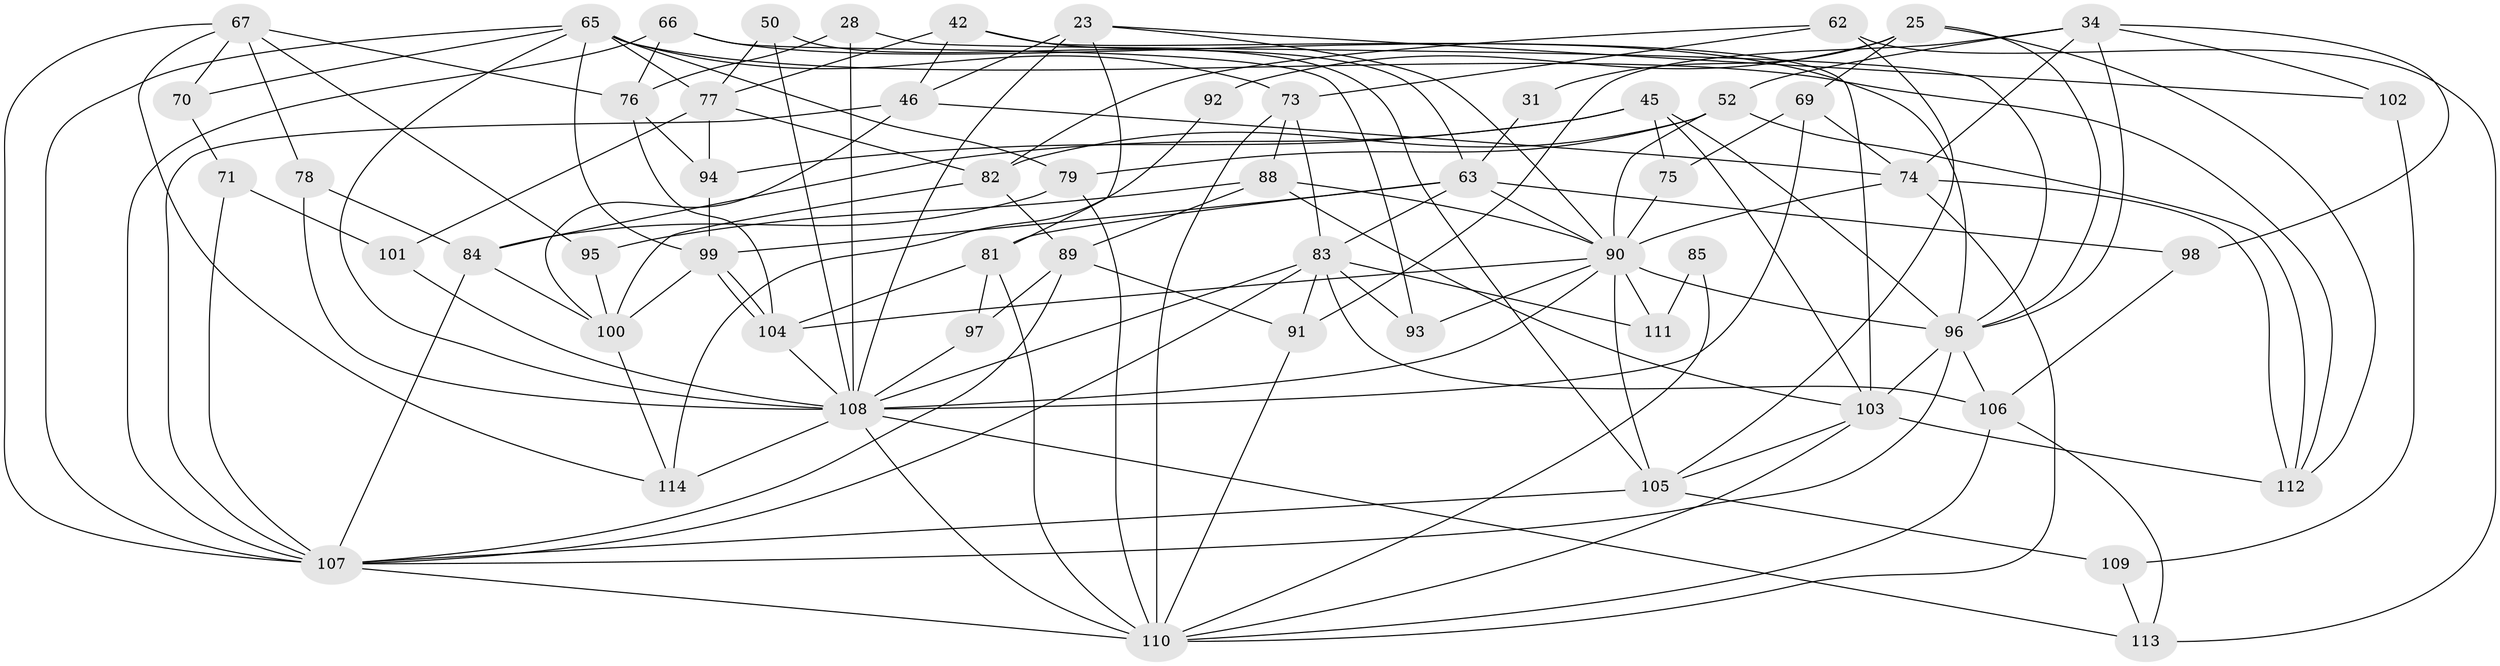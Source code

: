 // original degree distribution, {6: 0.10526315789473684, 5: 0.21929824561403508, 4: 0.21929824561403508, 2: 0.08771929824561403, 3: 0.34210526315789475, 7: 0.017543859649122806, 8: 0.008771929824561403}
// Generated by graph-tools (version 1.1) at 2025/49/03/09/25 04:49:15]
// undirected, 57 vertices, 144 edges
graph export_dot {
graph [start="1"]
  node [color=gray90,style=filled];
  23 [super="+22"];
  25 [super="+1"];
  28;
  31;
  34;
  42 [super="+40"];
  45 [super="+12"];
  46;
  50;
  52 [super="+48"];
  62;
  63;
  65 [super="+4+33"];
  66;
  67 [super="+14"];
  69;
  70;
  71;
  73 [super="+18+44+60"];
  74 [super="+55"];
  75;
  76 [super="+39+64"];
  77 [super="+53+49"];
  78;
  79;
  81;
  82 [super="+61"];
  83 [super="+35"];
  84 [super="+11"];
  85;
  88;
  89 [super="+26+59"];
  90 [super="+9+20+37"];
  91;
  92;
  93;
  94 [super="+10"];
  95;
  96 [super="+43+56+72"];
  97 [super="+6"];
  98;
  99 [super="+38"];
  100 [super="+29"];
  101 [super="+19"];
  102;
  103 [super="+3"];
  104 [super="+87+86"];
  105 [super="+57+80"];
  106;
  107 [super="+68+21+27+51"];
  108 [super="+30+17+36"];
  109;
  110 [super="+2+13+47"];
  111;
  112 [super="+58"];
  113;
  114;
  23 -- 81;
  23 -- 102;
  23 -- 108 [weight=2];
  23 -- 46;
  23 -- 90;
  25 -- 92 [weight=2];
  25 -- 96 [weight=2];
  25 -- 69;
  25 -- 31;
  25 -- 112;
  28 -- 76;
  28 -- 108;
  28 -- 96;
  31 -- 63;
  34 -- 102;
  34 -- 98;
  34 -- 52;
  34 -- 91;
  34 -- 74 [weight=2];
  34 -- 96;
  42 -- 103 [weight=2];
  42 -- 46;
  42 -- 63;
  42 -- 77 [weight=2];
  45 -- 103;
  45 -- 94 [weight=2];
  45 -- 75;
  45 -- 84;
  45 -- 96;
  46 -- 74;
  46 -- 100;
  46 -- 107;
  50 -- 77;
  50 -- 108;
  50 -- 105 [weight=2];
  52 -- 90;
  52 -- 82;
  52 -- 79;
  52 -- 112;
  62 -- 82;
  62 -- 113;
  62 -- 73;
  62 -- 105 [weight=2];
  63 -- 83;
  63 -- 99 [weight=2];
  63 -- 81;
  63 -- 98;
  63 -- 90;
  65 -- 73 [weight=2];
  65 -- 99;
  65 -- 108 [weight=2];
  65 -- 70;
  65 -- 79 [weight=2];
  65 -- 112;
  65 -- 107;
  65 -- 77;
  66 -- 107;
  66 -- 76 [weight=2];
  66 -- 93;
  66 -- 96;
  67 -- 70;
  67 -- 95;
  67 -- 76 [weight=2];
  67 -- 114;
  67 -- 78;
  67 -- 107;
  69 -- 75;
  69 -- 74;
  69 -- 108;
  70 -- 71;
  71 -- 101;
  71 -- 107;
  73 -- 88;
  73 -- 83;
  73 -- 110;
  74 -- 112;
  74 -- 90 [weight=2];
  74 -- 110;
  75 -- 90;
  76 -- 104 [weight=2];
  76 -- 94;
  77 -- 94;
  77 -- 82;
  77 -- 101;
  78 -- 84;
  78 -- 108;
  79 -- 84 [weight=2];
  79 -- 110;
  81 -- 97;
  81 -- 104;
  81 -- 110;
  82 -- 100;
  82 -- 89;
  83 -- 93;
  83 -- 111;
  83 -- 108;
  83 -- 91;
  83 -- 107;
  83 -- 106;
  84 -- 107;
  84 -- 100;
  85 -- 110;
  85 -- 111;
  88 -- 95;
  88 -- 103;
  88 -- 90;
  88 -- 89;
  89 -- 107;
  89 -- 91;
  89 -- 97;
  90 -- 93;
  90 -- 108;
  90 -- 104;
  90 -- 111;
  90 -- 96 [weight=2];
  90 -- 105;
  91 -- 110;
  92 -- 114;
  94 -- 99;
  95 -- 100;
  96 -- 103;
  96 -- 106;
  96 -- 107;
  97 -- 108;
  98 -- 106;
  99 -- 104 [weight=2];
  99 -- 104;
  99 -- 100;
  100 -- 114;
  101 -- 108;
  102 -- 109;
  103 -- 112;
  103 -- 110;
  103 -- 105;
  104 -- 108 [weight=4];
  105 -- 107;
  105 -- 109;
  106 -- 113;
  106 -- 110;
  107 -- 110;
  108 -- 113;
  108 -- 114;
  108 -- 110 [weight=2];
  109 -- 113;
}
